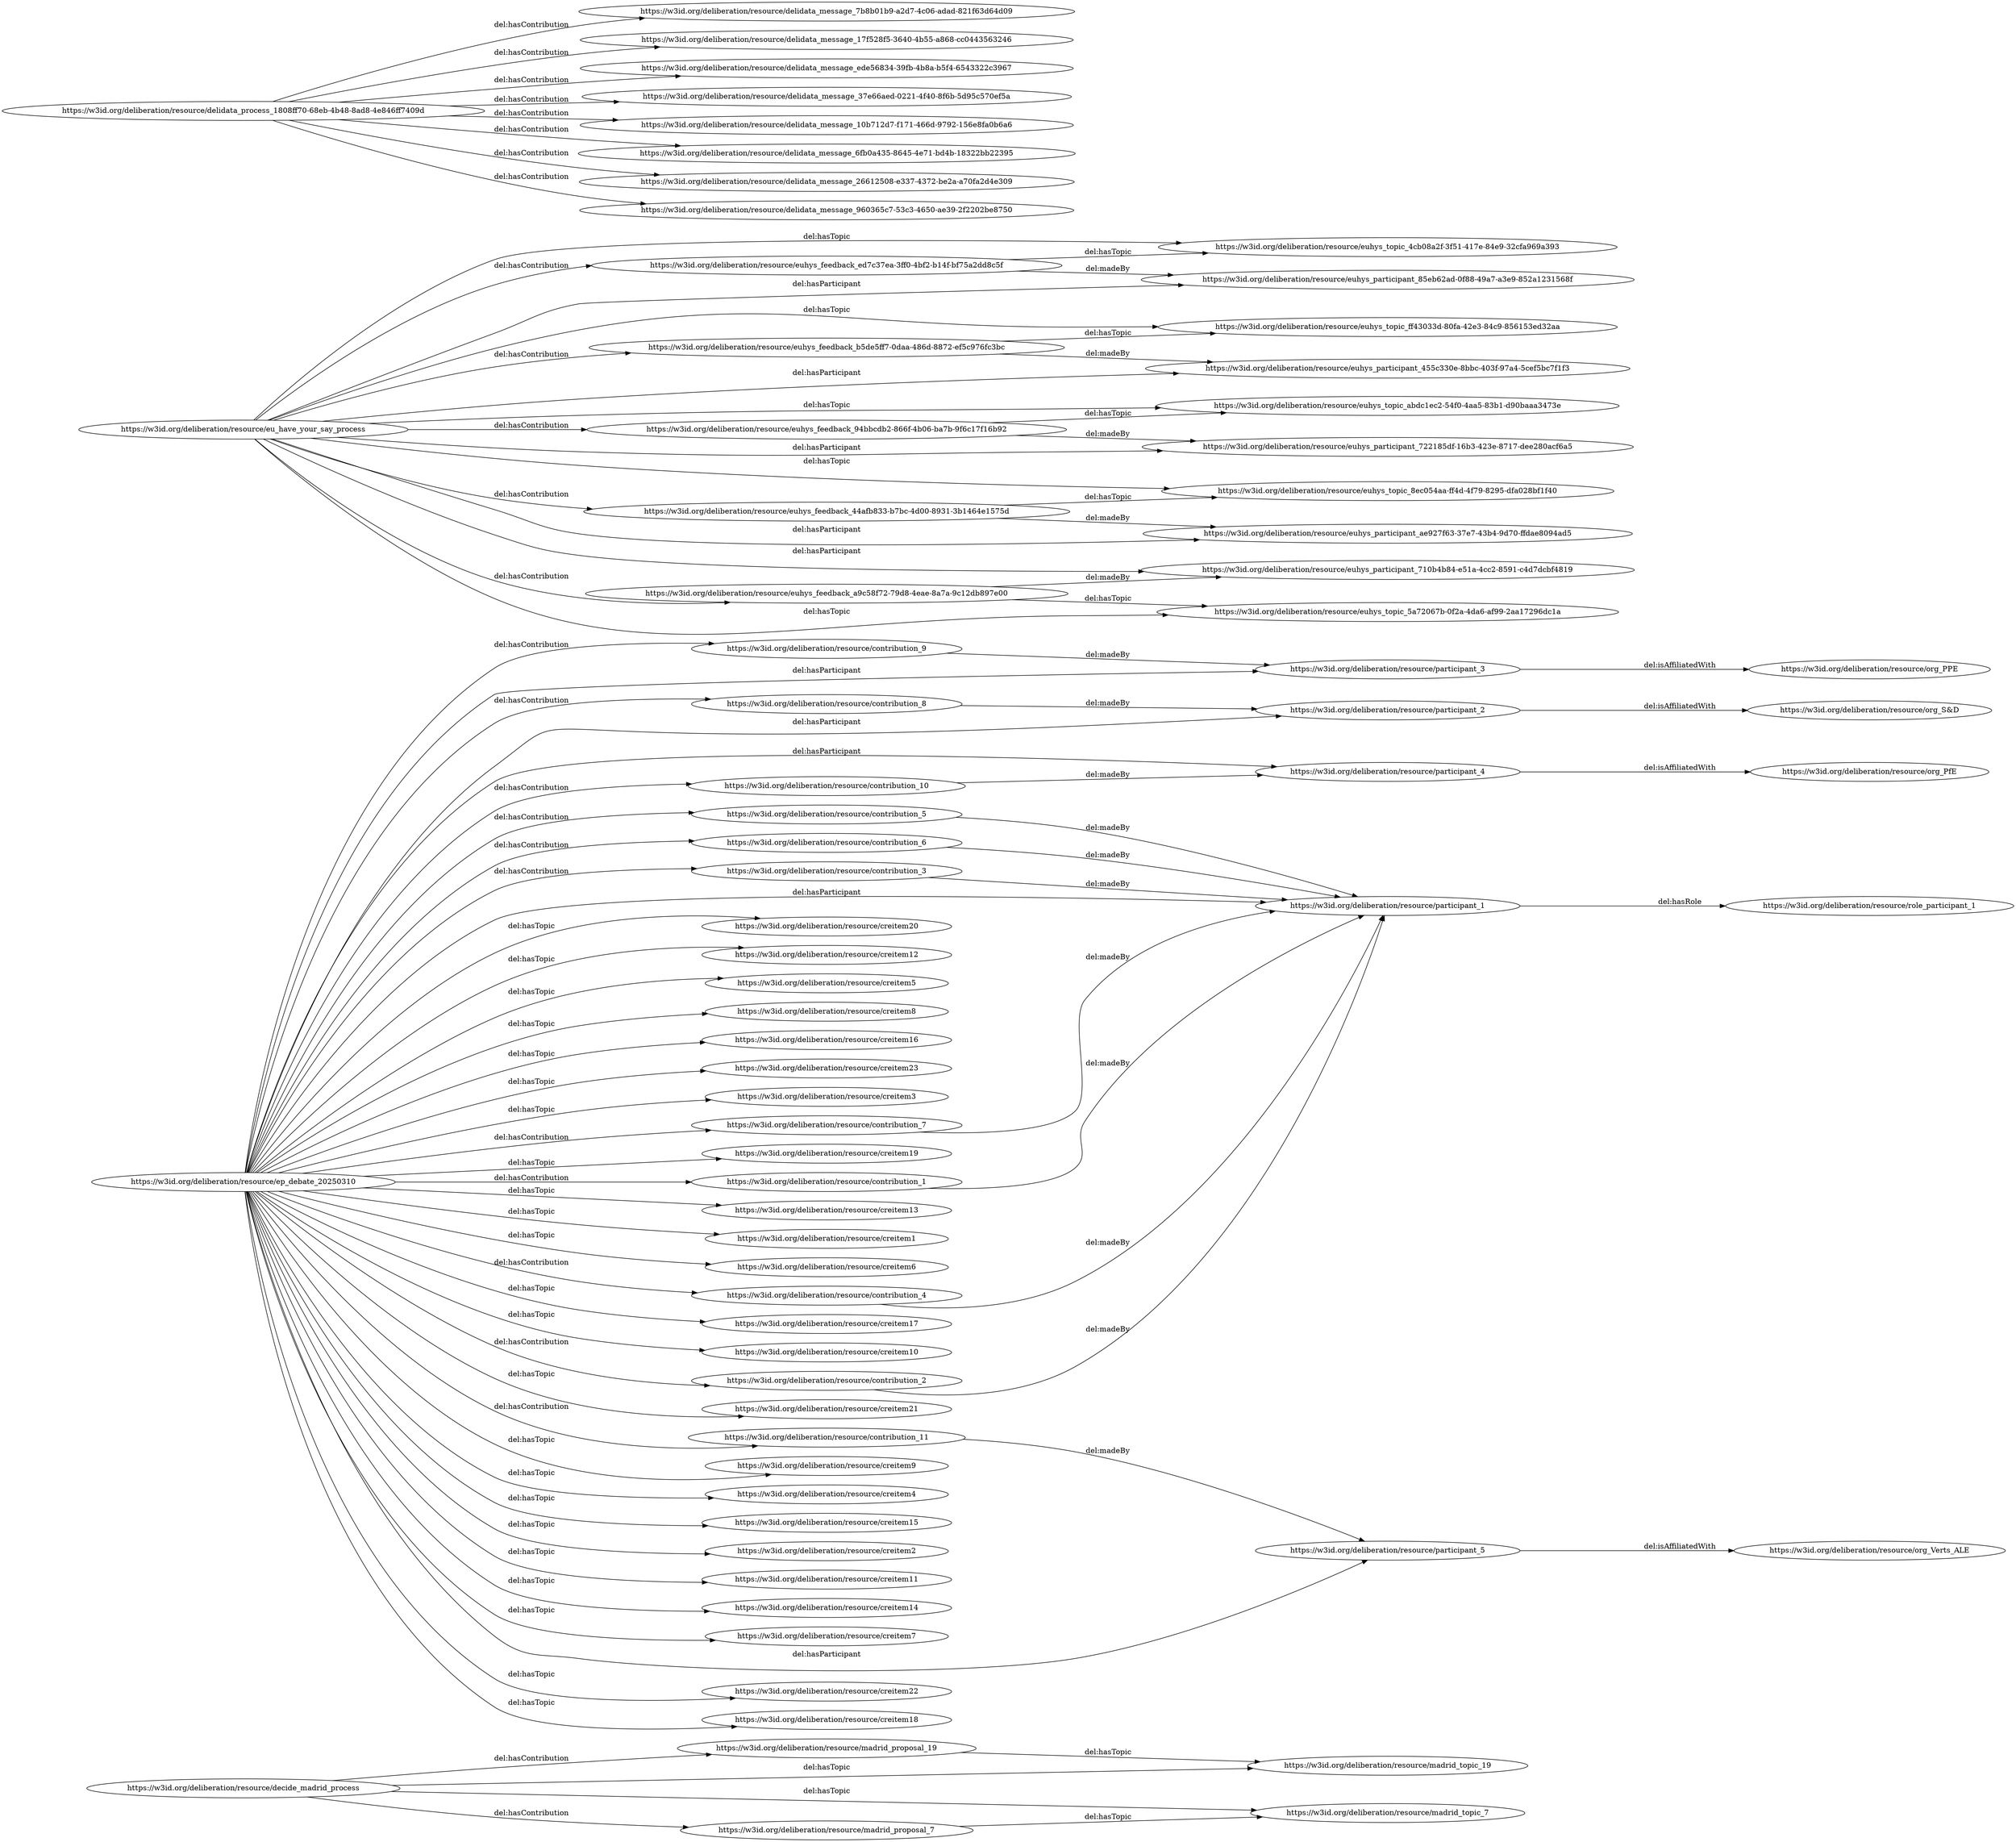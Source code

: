 digraph ar2dtool_diagram { 
rankdir=LR;
size="1501"
	"https://w3id.org/deliberation/resource/decide_madrid_process" -> "https://w3id.org/deliberation/resource/madrid_proposal_19" [ label = "del:hasContribution" ];
	"https://w3id.org/deliberation/resource/decide_madrid_process" -> "https://w3id.org/deliberation/resource/madrid_proposal_7" [ label = "del:hasContribution" ];
	"https://w3id.org/deliberation/resource/decide_madrid_process" -> "https://w3id.org/deliberation/resource/madrid_topic_19" [ label = "del:hasTopic" ];
	"https://w3id.org/deliberation/resource/decide_madrid_process" -> "https://w3id.org/deliberation/resource/madrid_topic_7" [ label = "del:hasTopic" ];
	"https://w3id.org/deliberation/resource/contribution_3" -> "https://w3id.org/deliberation/resource/participant_1" [ label = "del:madeBy" ];
	"https://w3id.org/deliberation/resource/contribution_9" -> "https://w3id.org/deliberation/resource/participant_3" [ label = "del:madeBy" ];
	"https://w3id.org/deliberation/resource/participant_4" -> "https://w3id.org/deliberation/resource/org_PfE" [ label = "del:isAffiliatedWith" ];
	"https://w3id.org/deliberation/resource/contribution_2" -> "https://w3id.org/deliberation/resource/participant_1" [ label = "del:madeBy" ];
	"https://w3id.org/deliberation/resource/contribution_8" -> "https://w3id.org/deliberation/resource/participant_2" [ label = "del:madeBy" ];
	"https://w3id.org/deliberation/resource/participant_3" -> "https://w3id.org/deliberation/resource/org_PPE" [ label = "del:isAffiliatedWith" ];
	"https://w3id.org/deliberation/resource/euhys_feedback_ed7c37ea-3ff0-4bf2-b14f-bf75a2dd8c5f" -> "https://w3id.org/deliberation/resource/euhys_topic_4cb08a2f-3f51-417e-84e9-32cfa969a393" [ label = "del:hasTopic" ];
	"https://w3id.org/deliberation/resource/euhys_feedback_ed7c37ea-3ff0-4bf2-b14f-bf75a2dd8c5f" -> "https://w3id.org/deliberation/resource/euhys_participant_85eb62ad-0f88-49a7-a3e9-852a1231568f" [ label = "del:madeBy" ];
	"https://w3id.org/deliberation/resource/euhys_feedback_b5de5ff7-0daa-486d-8872-ef5c976fc3bc" -> "https://w3id.org/deliberation/resource/euhys_topic_ff43033d-80fa-42e3-84c9-856153ed32aa" [ label = "del:hasTopic" ];
	"https://w3id.org/deliberation/resource/euhys_feedback_b5de5ff7-0daa-486d-8872-ef5c976fc3bc" -> "https://w3id.org/deliberation/resource/euhys_participant_455c330e-8bbc-403f-97a4-5cef5bc7f1f3" [ label = "del:madeBy" ];
	"https://w3id.org/deliberation/resource/contribution_7" -> "https://w3id.org/deliberation/resource/participant_1" [ label = "del:madeBy" ];
	"https://w3id.org/deliberation/resource/contribution_1" -> "https://w3id.org/deliberation/resource/participant_1" [ label = "del:madeBy" ];
	"https://w3id.org/deliberation/resource/ep_debate_20250310" -> "https://w3id.org/deliberation/resource/creitem20" [ label = "del:hasTopic" ];
	"https://w3id.org/deliberation/resource/ep_debate_20250310" -> "https://w3id.org/deliberation/resource/creitem12" [ label = "del:hasTopic" ];
	"https://w3id.org/deliberation/resource/ep_debate_20250310" -> "https://w3id.org/deliberation/resource/contribution_2" [ label = "del:hasContribution" ];
	"https://w3id.org/deliberation/resource/ep_debate_20250310" -> "https://w3id.org/deliberation/resource/creitem5" [ label = "del:hasTopic" ];
	"https://w3id.org/deliberation/resource/ep_debate_20250310" -> "https://w3id.org/deliberation/resource/creitem8" [ label = "del:hasTopic" ];
	"https://w3id.org/deliberation/resource/ep_debate_20250310" -> "https://w3id.org/deliberation/resource/creitem16" [ label = "del:hasTopic" ];
	"https://w3id.org/deliberation/resource/ep_debate_20250310" -> "https://w3id.org/deliberation/resource/contribution_3" [ label = "del:hasContribution" ];
	"https://w3id.org/deliberation/resource/ep_debate_20250310" -> "https://w3id.org/deliberation/resource/creitem23" [ label = "del:hasTopic" ];
	"https://w3id.org/deliberation/resource/ep_debate_20250310" -> "https://w3id.org/deliberation/resource/creitem3" [ label = "del:hasTopic" ];
	"https://w3id.org/deliberation/resource/ep_debate_20250310" -> "https://w3id.org/deliberation/resource/participant_1" [ label = "del:hasParticipant" ];
	"https://w3id.org/deliberation/resource/ep_debate_20250310" -> "https://w3id.org/deliberation/resource/participant_3" [ label = "del:hasParticipant" ];
	"https://w3id.org/deliberation/resource/ep_debate_20250310" -> "https://w3id.org/deliberation/resource/contribution_4" [ label = "del:hasContribution" ];
	"https://w3id.org/deliberation/resource/ep_debate_20250310" -> "https://w3id.org/deliberation/resource/creitem19" [ label = "del:hasTopic" ];
	"https://w3id.org/deliberation/resource/ep_debate_20250310" -> "https://w3id.org/deliberation/resource/contribution_5" [ label = "del:hasContribution" ];
	"https://w3id.org/deliberation/resource/ep_debate_20250310" -> "https://w3id.org/deliberation/resource/creitem13" [ label = "del:hasTopic" ];
	"https://w3id.org/deliberation/resource/ep_debate_20250310" -> "https://w3id.org/deliberation/resource/creitem1" [ label = "del:hasTopic" ];
	"https://w3id.org/deliberation/resource/ep_debate_20250310" -> "https://w3id.org/deliberation/resource/creitem6" [ label = "del:hasTopic" ];
	"https://w3id.org/deliberation/resource/ep_debate_20250310" -> "https://w3id.org/deliberation/resource/contribution_6" [ label = "del:hasContribution" ];
	"https://w3id.org/deliberation/resource/ep_debate_20250310" -> "https://w3id.org/deliberation/resource/creitem17" [ label = "del:hasTopic" ];
	"https://w3id.org/deliberation/resource/ep_debate_20250310" -> "https://w3id.org/deliberation/resource/creitem10" [ label = "del:hasTopic" ];
	"https://w3id.org/deliberation/resource/ep_debate_20250310" -> "https://w3id.org/deliberation/resource/contribution_10" [ label = "del:hasContribution" ];
	"https://w3id.org/deliberation/resource/ep_debate_20250310" -> "https://w3id.org/deliberation/resource/creitem21" [ label = "del:hasTopic" ];
	"https://w3id.org/deliberation/resource/ep_debate_20250310" -> "https://w3id.org/deliberation/resource/participant_4" [ label = "del:hasParticipant" ];
	"https://w3id.org/deliberation/resource/ep_debate_20250310" -> "https://w3id.org/deliberation/resource/contribution_11" [ label = "del:hasContribution" ];
	"https://w3id.org/deliberation/resource/ep_debate_20250310" -> "https://w3id.org/deliberation/resource/creitem9" [ label = "del:hasTopic" ];
	"https://w3id.org/deliberation/resource/ep_debate_20250310" -> "https://w3id.org/deliberation/resource/creitem4" [ label = "del:hasTopic" ];
	"https://w3id.org/deliberation/resource/ep_debate_20250310" -> "https://w3id.org/deliberation/resource/creitem15" [ label = "del:hasTopic" ];
	"https://w3id.org/deliberation/resource/ep_debate_20250310" -> "https://w3id.org/deliberation/resource/contribution_7" [ label = "del:hasContribution" ];
	"https://w3id.org/deliberation/resource/ep_debate_20250310" -> "https://w3id.org/deliberation/resource/creitem2" [ label = "del:hasTopic" ];
	"https://w3id.org/deliberation/resource/ep_debate_20250310" -> "https://w3id.org/deliberation/resource/contribution_8" [ label = "del:hasContribution" ];
	"https://w3id.org/deliberation/resource/ep_debate_20250310" -> "https://w3id.org/deliberation/resource/participant_2" [ label = "del:hasParticipant" ];
	"https://w3id.org/deliberation/resource/ep_debate_20250310" -> "https://w3id.org/deliberation/resource/creitem11" [ label = "del:hasTopic" ];
	"https://w3id.org/deliberation/resource/ep_debate_20250310" -> "https://w3id.org/deliberation/resource/creitem14" [ label = "del:hasTopic" ];
	"https://w3id.org/deliberation/resource/ep_debate_20250310" -> "https://w3id.org/deliberation/resource/creitem7" [ label = "del:hasTopic" ];
	"https://w3id.org/deliberation/resource/ep_debate_20250310" -> "https://w3id.org/deliberation/resource/participant_5" [ label = "del:hasParticipant" ];
	"https://w3id.org/deliberation/resource/ep_debate_20250310" -> "https://w3id.org/deliberation/resource/contribution_9" [ label = "del:hasContribution" ];
	"https://w3id.org/deliberation/resource/ep_debate_20250310" -> "https://w3id.org/deliberation/resource/creitem22" [ label = "del:hasTopic" ];
	"https://w3id.org/deliberation/resource/ep_debate_20250310" -> "https://w3id.org/deliberation/resource/creitem18" [ label = "del:hasTopic" ];
	"https://w3id.org/deliberation/resource/ep_debate_20250310" -> "https://w3id.org/deliberation/resource/contribution_1" [ label = "del:hasContribution" ];
	"https://w3id.org/deliberation/resource/participant_2" -> "https://w3id.org/deliberation/resource/org_S&D" [ label = "del:isAffiliatedWith" ];
	"https://w3id.org/deliberation/resource/euhys_feedback_94bbcdb2-866f-4b06-ba7b-9f6c17f16b92" -> "https://w3id.org/deliberation/resource/euhys_topic_abdc1ec2-54f0-4aa5-83b1-d90baaa3473e" [ label = "del:hasTopic" ];
	"https://w3id.org/deliberation/resource/euhys_feedback_94bbcdb2-866f-4b06-ba7b-9f6c17f16b92" -> "https://w3id.org/deliberation/resource/euhys_participant_722185df-16b3-423e-8717-dee280acf6a5" [ label = "del:madeBy" ];
	"https://w3id.org/deliberation/resource/delidata_process_1808ff70-68eb-4b48-8ad8-4e846ff7409d" -> "https://w3id.org/deliberation/resource/delidata_message_7b8b01b9-a2d7-4c06-adad-821f63d64d09" [ label = "del:hasContribution" ];
	"https://w3id.org/deliberation/resource/delidata_process_1808ff70-68eb-4b48-8ad8-4e846ff7409d" -> "https://w3id.org/deliberation/resource/delidata_message_17f528f5-3640-4b55-a868-cc0443563246" [ label = "del:hasContribution" ];
	"https://w3id.org/deliberation/resource/delidata_process_1808ff70-68eb-4b48-8ad8-4e846ff7409d" -> "https://w3id.org/deliberation/resource/delidata_message_ede56834-39fb-4b8a-b5f4-6543322c3967" [ label = "del:hasContribution" ];
	"https://w3id.org/deliberation/resource/delidata_process_1808ff70-68eb-4b48-8ad8-4e846ff7409d" -> "https://w3id.org/deliberation/resource/delidata_message_37e66aed-0221-4f40-8f6b-5d95c570ef5a" [ label = "del:hasContribution" ];
	"https://w3id.org/deliberation/resource/delidata_process_1808ff70-68eb-4b48-8ad8-4e846ff7409d" -> "https://w3id.org/deliberation/resource/delidata_message_10b712d7-f171-466d-9792-156e8fa0b6a6" [ label = "del:hasContribution" ];
	"https://w3id.org/deliberation/resource/delidata_process_1808ff70-68eb-4b48-8ad8-4e846ff7409d" -> "https://w3id.org/deliberation/resource/delidata_message_6fb0a435-8645-4e71-bd4b-18322bb22395" [ label = "del:hasContribution" ];
	"https://w3id.org/deliberation/resource/delidata_process_1808ff70-68eb-4b48-8ad8-4e846ff7409d" -> "https://w3id.org/deliberation/resource/delidata_message_26612508-e337-4372-be2a-a70fa2d4e309" [ label = "del:hasContribution" ];
	"https://w3id.org/deliberation/resource/delidata_process_1808ff70-68eb-4b48-8ad8-4e846ff7409d" -> "https://w3id.org/deliberation/resource/delidata_message_960365c7-53c3-4650-ae39-2f2202be8750" [ label = "del:hasContribution" ];
	"https://w3id.org/deliberation/resource/madrid_proposal_19" -> "https://w3id.org/deliberation/resource/madrid_topic_19" [ label = "del:hasTopic" ];
	"https://w3id.org/deliberation/resource/participant_1" -> "https://w3id.org/deliberation/resource/role_participant_1" [ label = "del:hasRole" ];
	"https://w3id.org/deliberation/resource/contribution_6" -> "https://w3id.org/deliberation/resource/participant_1" [ label = "del:madeBy" ];
	"https://w3id.org/deliberation/resource/eu_have_your_say_process" -> "https://w3id.org/deliberation/resource/euhys_feedback_44afb833-b7bc-4d00-8931-3b1464e1575d" [ label = "del:hasContribution" ];
	"https://w3id.org/deliberation/resource/eu_have_your_say_process" -> "https://w3id.org/deliberation/resource/euhys_participant_722185df-16b3-423e-8717-dee280acf6a5" [ label = "del:hasParticipant" ];
	"https://w3id.org/deliberation/resource/eu_have_your_say_process" -> "https://w3id.org/deliberation/resource/euhys_topic_ff43033d-80fa-42e3-84c9-856153ed32aa" [ label = "del:hasTopic" ];
	"https://w3id.org/deliberation/resource/eu_have_your_say_process" -> "https://w3id.org/deliberation/resource/euhys_topic_abdc1ec2-54f0-4aa5-83b1-d90baaa3473e" [ label = "del:hasTopic" ];
	"https://w3id.org/deliberation/resource/eu_have_your_say_process" -> "https://w3id.org/deliberation/resource/euhys_topic_8ec054aa-ff4d-4f79-8295-dfa028bf1f40" [ label = "del:hasTopic" ];
	"https://w3id.org/deliberation/resource/eu_have_your_say_process" -> "https://w3id.org/deliberation/resource/euhys_participant_710b4b84-e51a-4cc2-8591-c4d7dcbf4819" [ label = "del:hasParticipant" ];
	"https://w3id.org/deliberation/resource/eu_have_your_say_process" -> "https://w3id.org/deliberation/resource/euhys_feedback_b5de5ff7-0daa-486d-8872-ef5c976fc3bc" [ label = "del:hasContribution" ];
	"https://w3id.org/deliberation/resource/eu_have_your_say_process" -> "https://w3id.org/deliberation/resource/euhys_feedback_ed7c37ea-3ff0-4bf2-b14f-bf75a2dd8c5f" [ label = "del:hasContribution" ];
	"https://w3id.org/deliberation/resource/eu_have_your_say_process" -> "https://w3id.org/deliberation/resource/euhys_topic_4cb08a2f-3f51-417e-84e9-32cfa969a393" [ label = "del:hasTopic" ];
	"https://w3id.org/deliberation/resource/eu_have_your_say_process" -> "https://w3id.org/deliberation/resource/euhys_participant_ae927f63-37e7-43b4-9d70-ffdae8094ad5" [ label = "del:hasParticipant" ];
	"https://w3id.org/deliberation/resource/eu_have_your_say_process" -> "https://w3id.org/deliberation/resource/euhys_feedback_94bbcdb2-866f-4b06-ba7b-9f6c17f16b92" [ label = "del:hasContribution" ];
	"https://w3id.org/deliberation/resource/eu_have_your_say_process" -> "https://w3id.org/deliberation/resource/euhys_participant_455c330e-8bbc-403f-97a4-5cef5bc7f1f3" [ label = "del:hasParticipant" ];
	"https://w3id.org/deliberation/resource/eu_have_your_say_process" -> "https://w3id.org/deliberation/resource/euhys_feedback_a9c58f72-79d8-4eae-8a7a-9c12db897e00" [ label = "del:hasContribution" ];
	"https://w3id.org/deliberation/resource/eu_have_your_say_process" -> "https://w3id.org/deliberation/resource/euhys_topic_5a72067b-0f2a-4da6-af99-2aa17296dc1a" [ label = "del:hasTopic" ];
	"https://w3id.org/deliberation/resource/eu_have_your_say_process" -> "https://w3id.org/deliberation/resource/euhys_participant_85eb62ad-0f88-49a7-a3e9-852a1231568f" [ label = "del:hasParticipant" ];
	"https://w3id.org/deliberation/resource/contribution_11" -> "https://w3id.org/deliberation/resource/participant_5" [ label = "del:madeBy" ];
	"https://w3id.org/deliberation/resource/euhys_feedback_44afb833-b7bc-4d00-8931-3b1464e1575d" -> "https://w3id.org/deliberation/resource/euhys_topic_8ec054aa-ff4d-4f79-8295-dfa028bf1f40" [ label = "del:hasTopic" ];
	"https://w3id.org/deliberation/resource/euhys_feedback_44afb833-b7bc-4d00-8931-3b1464e1575d" -> "https://w3id.org/deliberation/resource/euhys_participant_ae927f63-37e7-43b4-9d70-ffdae8094ad5" [ label = "del:madeBy" ];
	"https://w3id.org/deliberation/resource/contribution_5" -> "https://w3id.org/deliberation/resource/participant_1" [ label = "del:madeBy" ];
	"https://w3id.org/deliberation/resource/contribution_10" -> "https://w3id.org/deliberation/resource/participant_4" [ label = "del:madeBy" ];
	"https://w3id.org/deliberation/resource/madrid_proposal_7" -> "https://w3id.org/deliberation/resource/madrid_topic_7" [ label = "del:hasTopic" ];
	"https://w3id.org/deliberation/resource/contribution_4" -> "https://w3id.org/deliberation/resource/participant_1" [ label = "del:madeBy" ];
	"https://w3id.org/deliberation/resource/participant_5" -> "https://w3id.org/deliberation/resource/org_Verts_ALE" [ label = "del:isAffiliatedWith" ];
	"https://w3id.org/deliberation/resource/euhys_feedback_a9c58f72-79d8-4eae-8a7a-9c12db897e00" -> "https://w3id.org/deliberation/resource/euhys_topic_5a72067b-0f2a-4da6-af99-2aa17296dc1a" [ label = "del:hasTopic" ];
	"https://w3id.org/deliberation/resource/euhys_feedback_a9c58f72-79d8-4eae-8a7a-9c12db897e00" -> "https://w3id.org/deliberation/resource/euhys_participant_710b4b84-e51a-4cc2-8591-c4d7dcbf4819" [ label = "del:madeBy" ];

}
